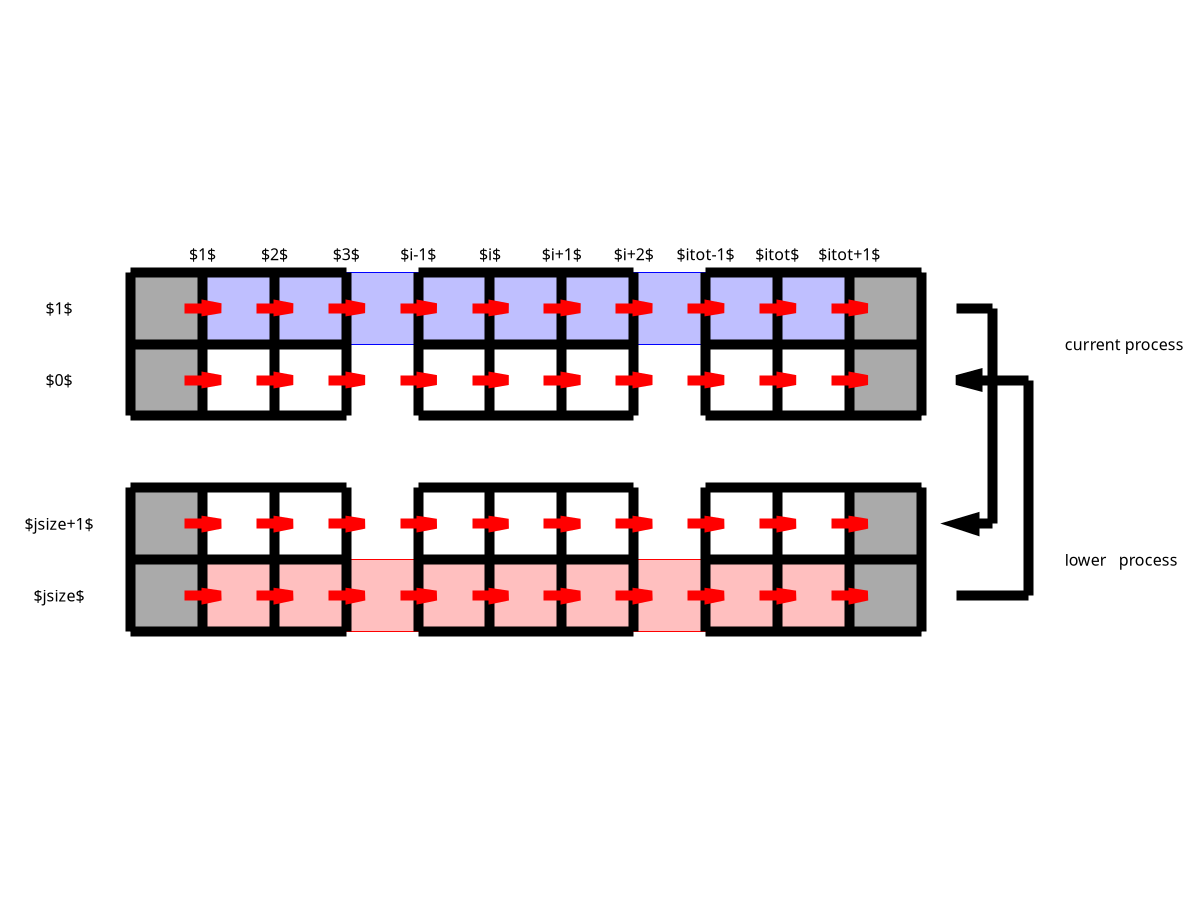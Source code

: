 reset
{
  set terminal epslatex color standalone header '\usepackage{amsmath}' size 16,6 font ',20'
  set output 'boundary_conditions1.tex'
  unset border
  set noxtics
  set noytics
  set size ratio -1.
  set xrange [-1.5:14.5]
  set yrange [-3.0: 3.0]
  set linestyle 1 lw 10 lc rgb '#000000'
  set style arrow 1 nohead ls 1
# shadow
# lower process
  set object rectangle from first  1,-1.5 to first 10, -2.5 fc rgb '#FF0000' fillstyle solid 0.25 border lc rgb '#FF0000' back
  set object rectangle from first  0,-0.5 to first  1, -2.5 fc rgb '#AAAAAA' fillstyle solid 1.00 border lc rgb '#AAAAAA' back
  set object rectangle from first 10,-0.5 to first 11, -2.5 fc rgb '#AAAAAA' fillstyle solid 1.00 border lc rgb '#AAAAAA' back
# upper process
  set object rectangle from first  1,1.5 to first 10, 2.5 fc rgb '#0000FF' fillstyle solid 0.25 border lc rgb '#0000FF' back
  set object rectangle from first  0,0.5 to first  1, 2.5 fc rgb '#AAAAAA' fillstyle solid 1.00 border lc rgb '#AAAAAA' back
  set object rectangle from first 10,0.5 to first 11, 2.5 fc rgb '#AAAAAA' fillstyle solid 1.00 border lc rgb '#AAAAAA' back
# 9 3x3 grids
  do for [x0=0:8:4] {
    do for [i=0:3] {
      set arrow from first x0+i,0.5   to first x0+i,2.5   as 1
    }
    do for [j=0:2] {
      set arrow from first x0+0,j+0.5 to first x0+3,j+0.5 as 1
    }
  }
  do for [x0=0:8:4] {
    do for [i=0:3] {
      set arrow from first x0+i,-0.5   to first x0+i,-2.5   as 1
    }
    do for [j=0:2] {
      set arrow from first x0+0,-j-0.5 to first x0+3,-j-0.5 as 1
    }
  }
# velocity arrows
  arrlngt = 0.25
  set style line 2 lc rgb '#FF0000' lw 10
  set style arrow 2 head size 0.2,10 filled front ls 2
# ux
  do for [y0=-2:2] {
    if(y0 != 0){
      do for [x0=1:10] {
        set arrow from first x0-arrlngt,y0 to first x0+arrlngt,y0 as 2
      }
    }
  }
# index labels
# x
  set label '$1$'       at first  1.0, 2.75 center
  set label '$2$'       at first  2.0, 2.75 center
  set label '$3$'       at first  3.0, 2.75 center
  set label '$i-1$'     at first  4.0, 2.75 center
  set label '$i$'       at first  5.0, 2.75 center
  set label '$i+1$'     at first  6.0, 2.75 center
  set label '$i+2$'     at first  7.0, 2.75 center
  set label '$itot-1$'  at first  8.0, 2.75 center
  set label '$itot$'    at first  9.0, 2.75 center
  set label '$itot+1$'  at first 10.0, 2.75 center
# y
  set label '$jsize$'   at first -1.0, -2.0 center
  set label '$jsize+1$' at first -1.0, -1.0 center
  set label '$0$'       at first -1.0,  1.0 center
  set label '$1$'       at first -1.0,  2.0 center
# exchange arrows
  set style line 3 lc rgb '#000000' lw 10
  set style arrow 3 head size 0.3,15 filled front ls 3
  set style arrow 4 nohead front ls 3
# from upper to lower
  set arrow from first 11.5,  2. to first 12.0,  2. as 4
  set arrow from first 12.0,  2. to first 12.0, -1. as 4
  set arrow from first 12.0, -1. to first 11.5, -1. as 3
# from upper to lower
  set arrow from first 11.5, -2. to first 12.5, -2. as 4
  set arrow from first 12.5, -2. to first 12.5,  1. as 4
  set arrow from first 12.5,  1. to first 11.5,  1. as 3
# process
  set label 'lower   process' left at first 13.0, -1.5
  set label 'current process' left at first 13.0,  1.5
  plot \
    NaN notitle
}

reset
{
  set terminal epslatex color standalone header '\usepackage{amsmath}' size 16,6 font ',20'
  set output 'boundary_conditions2.tex'
  unset border
  set noxtics
  set noytics
  set size ratio -1.
  set xrange [-1.5:14.5]
  set yrange [-3.0: 3.0]
  set linestyle 1 lw 10 lc rgb '#000000'
  set style arrow 1 nohead ls 1
# shadow
# lower process
  set object rectangle from first  1,-1.5 to first 10, -2.5 fc rgb '#0000FF' fillstyle solid 0.25 border lc rgb '#0000FF' back
  set object rectangle from first  0,-0.5 to first  1, -2.5 fc rgb '#AAAAAA' fillstyle solid 1.00 border lc rgb '#AAAAAA' back
  set object rectangle from first 10,-0.5 to first 11, -2.5 fc rgb '#AAAAAA' fillstyle solid 1.00 border lc rgb '#AAAAAA' back
# upper process
  set object rectangle from first  1,1.5 to first 10, 2.5 fc rgb '#33AA00' fillstyle solid 0.25 border lc rgb '#33AA00' back
  set object rectangle from first  0,0.5 to first  1, 2.5 fc rgb '#AAAAAA' fillstyle solid 1.00 border lc rgb '#AAAAAA' back
  set object rectangle from first 10,0.5 to first 11, 2.5 fc rgb '#AAAAAA' fillstyle solid 1.00 border lc rgb '#AAAAAA' back
# 9 3x3 grids
  do for [x0=0:8:4] {
    do for [i=0:3] {
      set arrow from first x0+i,0.5   to first x0+i,2.5   as 1
    }
    do for [j=0:2] {
      set arrow from first x0+0,j+0.5 to first x0+3,j+0.5 as 1
    }
  }
  do for [x0=0:8:4] {
    do for [i=0:3] {
      set arrow from first x0+i,-0.5   to first x0+i,-2.5   as 1
    }
    do for [j=0:2] {
      set arrow from first x0+0,-j-0.5 to first x0+3,-j-0.5 as 1
    }
  }
# velocity arrows
  arrlngt = 0.25
  set style line 2 lc rgb '#FF0000' lw 10
  set style arrow 2 head size 0.2,10 filled front ls 2
# ux
  do for [y0=-2:2] {
    if(y0 != 0){
      do for [x0=1:10] {
        set arrow from first x0-arrlngt,y0 to first x0+arrlngt,y0 as 2
      }
    }
  }
# index labels
# x
  set label '$1$'       at first  1.0, 2.75 center
  set label '$2$'       at first  2.0, 2.75 center
  set label '$3$'       at first  3.0, 2.75 center
  set label '$i-1$'     at first  4.0, 2.75 center
  set label '$i$'       at first  5.0, 2.75 center
  set label '$i+1$'     at first  6.0, 2.75 center
  set label '$i+2$'     at first  7.0, 2.75 center
  set label '$itot-1$'  at first  8.0, 2.75 center
  set label '$itot$'    at first  9.0, 2.75 center
  set label '$itot+1$'  at first 10.0, 2.75 center
# y
  set label '$jsize$'   at first -1.0, -2.0 center
  set label '$jsize+1$' at first -1.0, -1.0 center
  set label '$0$'       at first -1.0,  1.0 center
  set label '$1$'       at first -1.0,  2.0 center
# exchange arrows
  set style line 3 lc rgb '#000000' lw 10
  set style arrow 3 head size 0.3,15 filled front ls 3
  set style arrow 4 nohead front ls 3
# from upper to lower
  set arrow from first 11.5,  2. to first 12.0,  2. as 4
  set arrow from first 12.0,  2. to first 12.0, -1. as 4
  set arrow from first 12.0, -1. to first 11.5, -1. as 3
# from upper to lower
  set arrow from first 11.5, -2. to first 12.5, -2. as 4
  set arrow from first 12.5, -2. to first 12.5,  1. as 4
  set arrow from first 12.5,  1. to first 11.5,  1. as 3
# process
  set label 'current process' left at first 13.0, -1.5
  set label 'upper   process' left at first 13.0,  1.5
  plot \
    NaN notitle
}

reset
{
  set terminal epslatex color standalone header '\usepackage{amsmath}' size 16,6 font ',20'
  set output 'boundary_conditions3.tex'
  unset border
  set noxtics
  set noytics
  set size ratio -1.
  set xrange [-1.5:14.5]
  set yrange [-3.0: 3.0]
  set linestyle 1 lw 10 lc rgb '#000000'
  set style arrow 1 nohead ls 1
# shadow
# lower process
  set object rectangle from first  1,-1.5 to first 10, -2.5 fc rgb '#FF0000' fillstyle solid 0.25 border lc rgb '#FF0000' back
  set object rectangle from first  0,-0.5 to first  1, -2.5 fc rgb '#AAAAAA' fillstyle solid 1.00 border lc rgb '#AAAAAA' back
  set object rectangle from first 10,-0.5 to first 11, -2.5 fc rgb '#AAAAAA' fillstyle solid 1.00 border lc rgb '#AAAAAA' back
# upper process
  set object rectangle from first  1,1.5 to first 10, 2.5 fc rgb '#0000FF' fillstyle solid 0.25 border lc rgb '#0000FF' back
  set object rectangle from first  0,0.5 to first  1, 2.5 fc rgb '#AAAAAA' fillstyle solid 1.00 border lc rgb '#AAAAAA' back
  set object rectangle from first 10,0.5 to first 11, 2.5 fc rgb '#AAAAAA' fillstyle solid 1.00 border lc rgb '#AAAAAA' back
# 9 3x3 grids
  do for [x0=0:8:4] {
    do for [i=0:3] {
      set arrow from first x0+i,0.5   to first x0+i,2.5   as 1
    }
    do for [j=0:2] {
      set arrow from first x0+0,j+0.5 to first x0+3,j+0.5 as 1
    }
  }
  do for [x0=0:8:4] {
    do for [i=0:3] {
      set arrow from first x0+i,-0.5   to first x0+i,-2.5   as 1
    }
    do for [j=0:2] {
      set arrow from first x0+0,-j-0.5 to first x0+3,-j-0.5 as 1
    }
  }
# velocity arrows
  arrlngt = 0.25
  set style line 2 lc rgb '#0000FF' lw 10
  set style arrow 2 head size 0.2,10 filled front ls 2
# uy
  do for [y0=-2:2] {
    if(y0 != 0){
      set arrow from first 1.0,y0-arrlngt-0.5 to first 1.0,y0+arrlngt-0.5 as 2
      do for [x0=1:9] {
        if(x0 != 3 && x0 != 7){
          set arrow from first x0+0.5,y0-arrlngt-0.5 to first x0+0.5,y0+arrlngt-0.5 as 2
        }
      }
      set arrow from first 10.,y0-arrlngt-0.5 to first 10.,y0+arrlngt-0.5 as 2
    }
  }
# index labels
# x
  set label '$0$'       at first  1.0, 2.75 center
  set label '$1$'       at first  1.5, 2.75 center
  set label '$2$'       at first  2.5, 2.75 center
  set label '$i-1$'     at first  4.5, 2.75 center
  set label '$i$'       at first  5.5, 2.75 center
  set label '$i+1$'     at first  6.5, 2.75 center
  set label '$itot-1$'  at first  8.5, 2.75 center
  set label '$itot$'    at first  9.5, 2.75 center
  set label '$itot+1$'  at first 10.5, 2.75 center
# y
  set label '$jsize$'   at first -1.0, -2.5 center
  set label '$jsize+1$' at first -1.0, -1.5 center
  set label '$0$'       at first -1.0,  0.5 center
  set label '$1$'       at first -1.0,  1.5 center
# exchange arrows
  set style line 3 lc rgb '#000000' lw 10
  set style arrow 3 head size 0.3,15 filled front ls 3
  set style arrow 4 nohead front ls 3
# from upper to lower
  set arrow from first 11.5,  1.5 to first 12.0,  1.5 as 4
  set arrow from first 12.0,  1.5 to first 12.0, -1.5 as 4
  set arrow from first 12.0, -1.5 to first 11.5, -1.5 as 3
# from upper to lower
  set arrow from first 11.5, -2.5 to first 12.5, -2.5 as 4
  set arrow from first 12.5, -2.5 to first 12.5,  0.5 as 4
  set arrow from first 12.5,  0.5 to first 11.5,  0.5 as 3
# process
  set label 'lower   process' left at first 13.0, -1.5
  set label 'current process' left at first 13.0,  1.5
  plot \
    NaN notitle
}

reset
{
  set terminal epslatex color standalone header '\usepackage{amsmath}' size 16,6 font ',20'
  set output 'boundary_conditions4.tex'
  unset border
  set noxtics
  set noytics
  set size ratio -1.
  set xrange [-1.5:14.5]
  set yrange [-3.0: 3.0]
  set linestyle 1 lw 10 lc rgb '#000000'
  set style arrow 1 nohead ls 1
# shadow
# lower process
  set object rectangle from first  1,-1.5 to first 10, -2.5 fc rgb '#0000FF' fillstyle solid 0.25 border lc rgb '#0000FF' back
  set object rectangle from first  0,-0.5 to first  1, -2.5 fc rgb '#AAAAAA' fillstyle solid 1.00 border lc rgb '#AAAAAA' back
  set object rectangle from first 10,-0.5 to first 11, -2.5 fc rgb '#AAAAAA' fillstyle solid 1.00 border lc rgb '#AAAAAA' back
# upper process
  set object rectangle from first  1,1.5 to first 10, 2.5 fc rgb '#33AA00' fillstyle solid 0.25 border lc rgb '#33AA00' back
  set object rectangle from first  0,0.5 to first  1, 2.5 fc rgb '#AAAAAA' fillstyle solid 1.00 border lc rgb '#AAAAAA' back
  set object rectangle from first 10,0.5 to first 11, 2.5 fc rgb '#AAAAAA' fillstyle solid 1.00 border lc rgb '#AAAAAA' back
# 9 3x3 grids
  do for [x0=0:8:4] {
    do for [i=0:3] {
      set arrow from first x0+i,0.5   to first x0+i,2.5   as 1
    }
    do for [j=0:2] {
      set arrow from first x0+0,j+0.5 to first x0+3,j+0.5 as 1
    }
  }
  do for [x0=0:8:4] {
    do for [i=0:3] {
      set arrow from first x0+i,-0.5   to first x0+i,-2.5   as 1
    }
    do for [j=0:2] {
      set arrow from first x0+0,-j-0.5 to first x0+3,-j-0.5 as 1
    }
  }
# velocity arrows
  arrlngt = 0.25
  set style line 2 lc rgb '#0000FF' lw 10
  set style arrow 2 head size 0.2,10 filled front ls 2
# uy
  do for [y0=-2:2] {
    if(y0 != 0){
      set arrow from first 1.0,y0-arrlngt-0.5 to first 1.0,y0+arrlngt-0.5 as 2
      do for [x0=1:9] {
        if(x0 != 3 && x0 != 7){
          set arrow from first x0+0.5,y0-arrlngt-0.5 to first x0+0.5,y0+arrlngt-0.5 as 2
        }
      }
      set arrow from first 10.,y0-arrlngt-0.5 to first 10.,y0+arrlngt-0.5 as 2
    }
  }
# index labels
# x
  set label '$0$'       at first  1.0, 2.75 center
  set label '$1$'       at first  1.5, 2.75 center
  set label '$2$'       at first  2.5, 2.75 center
  set label '$i-1$'     at first  4.5, 2.75 center
  set label '$i$'       at first  5.5, 2.75 center
  set label '$i+1$'     at first  6.5, 2.75 center
  set label '$itot-1$'  at first  8.5, 2.75 center
  set label '$itot$'    at first  9.5, 2.75 center
  set label '$itot+1$'  at first 10.5, 2.75 center
# y
  set label '$jsize$'   at first -1.0, -2.5 center
  set label '$jsize+1$' at first -1.0, -1.5 center
  set label '$0$'       at first -1.0,  0.5 center
  set label '$1$'       at first -1.0,  1.5 center
# exchange arrows
  set style line 3 lc rgb '#000000' lw 10
  set style arrow 3 head size 0.3,15 filled front ls 3
  set style arrow 4 nohead front ls 3
# from upper to lower
  set arrow from first 11.5,  1.5 to first 12.0,  1.5 as 4
  set arrow from first 12.0,  1.5 to first 12.0, -1.5 as 4
  set arrow from first 12.0, -1.5 to first 11.5, -1.5 as 3
# from upper to lower
  set arrow from first 11.5, -2.5 to first 12.5, -2.5 as 4
  set arrow from first 12.5, -2.5 to first 12.5,  0.5 as 4
  set arrow from first 12.5,  0.5 to first 11.5,  0.5 as 3
# process
  set label 'current process' left at first 13.0, -1.5
  set label 'upper   process' left at first 13.0,  1.5
  plot \
    NaN notitle
}

reset
{
  set terminal epslatex color standalone header '\usepackage{amsmath}' size 16,6 font ',20'
  set output 'boundary_conditions5.tex'
  unset border
  set noxtics
  set noytics
  set size ratio -1.
  set xrange [-1.5:14.5]
  set yrange [-3.0: 3.0]
  set linestyle 1 lw 10 lc rgb '#000000'
  set style arrow 1 nohead ls 1
# shadow
# lower process
  set object rectangle from first  1,-1.5 to first 10, -2.5 fc rgb '#FF0000' fillstyle solid 0.25 border lc rgb '#FF0000' back
  set object rectangle from first  0,-0.5 to first  1, -2.5 fc rgb '#AAAAAA' fillstyle solid 1.00 border lc rgb '#AAAAAA' back
  set object rectangle from first 10,-0.5 to first 11, -2.5 fc rgb '#AAAAAA' fillstyle solid 1.00 border lc rgb '#AAAAAA' back
# upper process
  set object rectangle from first  1,1.5 to first 10, 2.5 fc rgb '#0000FF' fillstyle solid 0.25 border lc rgb '#0000FF' back
  set object rectangle from first  0,0.5 to first  1, 2.5 fc rgb '#AAAAAA' fillstyle solid 1.00 border lc rgb '#AAAAAA' back
  set object rectangle from first 10,0.5 to first 11, 2.5 fc rgb '#AAAAAA' fillstyle solid 1.00 border lc rgb '#AAAAAA' back
# 9 3x3 grids
  do for [x0=0:8:4] {
    do for [i=0:3] {
      set arrow from first x0+i,0.5   to first x0+i,2.5   as 1
    }
    do for [j=0:2] {
      set arrow from first x0+0,j+0.5 to first x0+3,j+0.5 as 1
    }
  }
  do for [x0=0:8:4] {
    do for [i=0:3] {
      set arrow from first x0+i,-0.5   to first x0+i,-2.5   as 1
    }
    do for [j=0:2] {
      set arrow from first x0+0,-j-0.5 to first x0+3,-j-0.5 as 1
    }
  }
# pressure points
  do for [y0=-2:2] {
    if(y0 != 0){
      set object circle at first 1.0,y0 size first 0.05 fill solid fc rgb '#000000'
      do for [x0=1:9] {
        if(x0 != 3 && x0 != 7){
          set object circle at first x0+0.5,y0 size first 0.05 fill solid fc rgb '#000000'
        }
      }
      set object circle at first 10.,y0 size first 0.05 fill solid fc rgb '#000000'
    }
  }
# index labels
# x
  set label '$0$'       at first  1.0, 2.75 center
  set label '$1$'       at first  1.5, 2.75 center
  set label '$2$'       at first  2.5, 2.75 center
  set label '$i-1$'     at first  4.5, 2.75 center
  set label '$i$'       at first  5.5, 2.75 center
  set label '$i+1$'     at first  6.5, 2.75 center
  set label '$itot-1$'  at first  8.5, 2.75 center
  set label '$itot$'    at first  9.5, 2.75 center
  set label '$itot+1$'  at first 10.5, 2.75 center
# y
  set label '$jsize$'   at first -1.0, -2.0 center
  set label '$jsize+1$' at first -1.0, -1.0 center
  set label '$0$'       at first -1.0,  1.0 center
  set label '$1$'       at first -1.0,  2.0 center
# exchange arrows
  set style line 3 lc rgb '#000000' lw 10
  set style arrow 3 head size 0.3,15 filled front ls 3
  set style arrow 4 nohead front ls 3
# from upper to lower
  set arrow from first 11.5,  2. to first 12.0,  2. as 4
  set arrow from first 12.0,  2. to first 12.0, -1. as 4
  set arrow from first 12.0, -1. to first 11.5, -1. as 3
# from upper to lower
  set arrow from first 11.5, -2. to first 12.5, -2. as 4
  set arrow from first 12.5, -2. to first 12.5,  1. as 4
  set arrow from first 12.5,  1. to first 11.5,  1. as 3
# process
  set label 'lower   process' left at first 13.0, -1.5
  set label 'current process' left at first 13.0,  1.5
  plot \
    NaN notitle
}

reset
{
  set terminal epslatex color standalone header '\usepackage{amsmath}' size 16,6 font ',20'
  set output 'boundary_conditions6.tex'
  unset border
  set noxtics
  set noytics
  set size ratio -1.
  set xrange [-1.5:14.5]
  set yrange [-3.0: 3.0]
  set linestyle 1 lw 10 lc rgb '#000000'
  set style arrow 1 nohead ls 1
# shadow
# lower process
  set object rectangle from first  1,-1.5 to first 10, -2.5 fc rgb '#0000FF' fillstyle solid 0.25 border lc rgb '#0000FF' back
  set object rectangle from first  0,-0.5 to first  1, -2.5 fc rgb '#AAAAAA' fillstyle solid 1.00 border lc rgb '#AAAAAA' back
  set object rectangle from first 10,-0.5 to first 11, -2.5 fc rgb '#AAAAAA' fillstyle solid 1.00 border lc rgb '#AAAAAA' back
# upper process
  set object rectangle from first  1,1.5 to first 10, 2.5 fc rgb '#33AA00' fillstyle solid 0.25 border lc rgb '#33AA00' back
  set object rectangle from first  0,0.5 to first  1, 2.5 fc rgb '#AAAAAA' fillstyle solid 1.00 border lc rgb '#AAAAAA' back
  set object rectangle from first 10,0.5 to first 11, 2.5 fc rgb '#AAAAAA' fillstyle solid 1.00 border lc rgb '#AAAAAA' back
# 9 3x3 grids
  do for [x0=0:8:4] {
    do for [i=0:3] {
      set arrow from first x0+i,0.5   to first x0+i,2.5   as 1
    }
    do for [j=0:2] {
      set arrow from first x0+0,j+0.5 to first x0+3,j+0.5 as 1
    }
  }
  do for [x0=0:8:4] {
    do for [i=0:3] {
      set arrow from first x0+i,-0.5   to first x0+i,-2.5   as 1
    }
    do for [j=0:2] {
      set arrow from first x0+0,-j-0.5 to first x0+3,-j-0.5 as 1
    }
  }
# pressure points
  do for [y0=-2:2] {
    if(y0 != 0){
      set object circle at first 1.0,y0 size first 0.05 fill solid fc rgb '#000000'
      do for [x0=1:9] {
        if(x0 != 3 && x0 != 7){
          set object circle at first x0+0.5,y0 size first 0.05 fill solid fc rgb '#000000'
        }
      }
      set object circle at first 10.,y0 size first 0.05 fill solid fc rgb '#000000'
    }
  }
# index labels
# x
  set label '$0$'       at first  1.0, 2.75 center
  set label '$1$'       at first  1.5, 2.75 center
  set label '$2$'       at first  2.5, 2.75 center
  set label '$i-1$'     at first  4.5, 2.75 center
  set label '$i$'       at first  5.5, 2.75 center
  set label '$i+1$'     at first  6.5, 2.75 center
  set label '$itot-1$'  at first  8.5, 2.75 center
  set label '$itot$'    at first  9.5, 2.75 center
  set label '$itot+1$'  at first 10.5, 2.75 center
# y
  set label '$jsize$'   at first -1.0, -2.0 center
  set label '$jsize+1$' at first -1.0, -1.0 center
  set label '$0$'       at first -1.0,  1.0 center
  set label '$1$'       at first -1.0,  2.0 center
# exchange arrows
  set style line 3 lc rgb '#000000' lw 10
  set style arrow 3 head size 0.3,15 filled front ls 3
  set style arrow 4 nohead front ls 3
# from upper to lower
  set arrow from first 11.5,  2. to first 12.0,  2. as 4
  set arrow from first 12.0,  2. to first 12.0, -1. as 4
  set arrow from first 12.0, -1. to first 11.5, -1. as 3
# from upper to lower
  set arrow from first 11.5, -2. to first 12.5, -2. as 4
  set arrow from first 12.5, -2. to first 12.5,  1. as 4
  set arrow from first 12.5,  1. to first 11.5,  1. as 3
# process
  set label 'current process' left at first 13.0, -1.5
  set label 'upper   process' left at first 13.0,  1.5
  plot \
    NaN notitle
}


